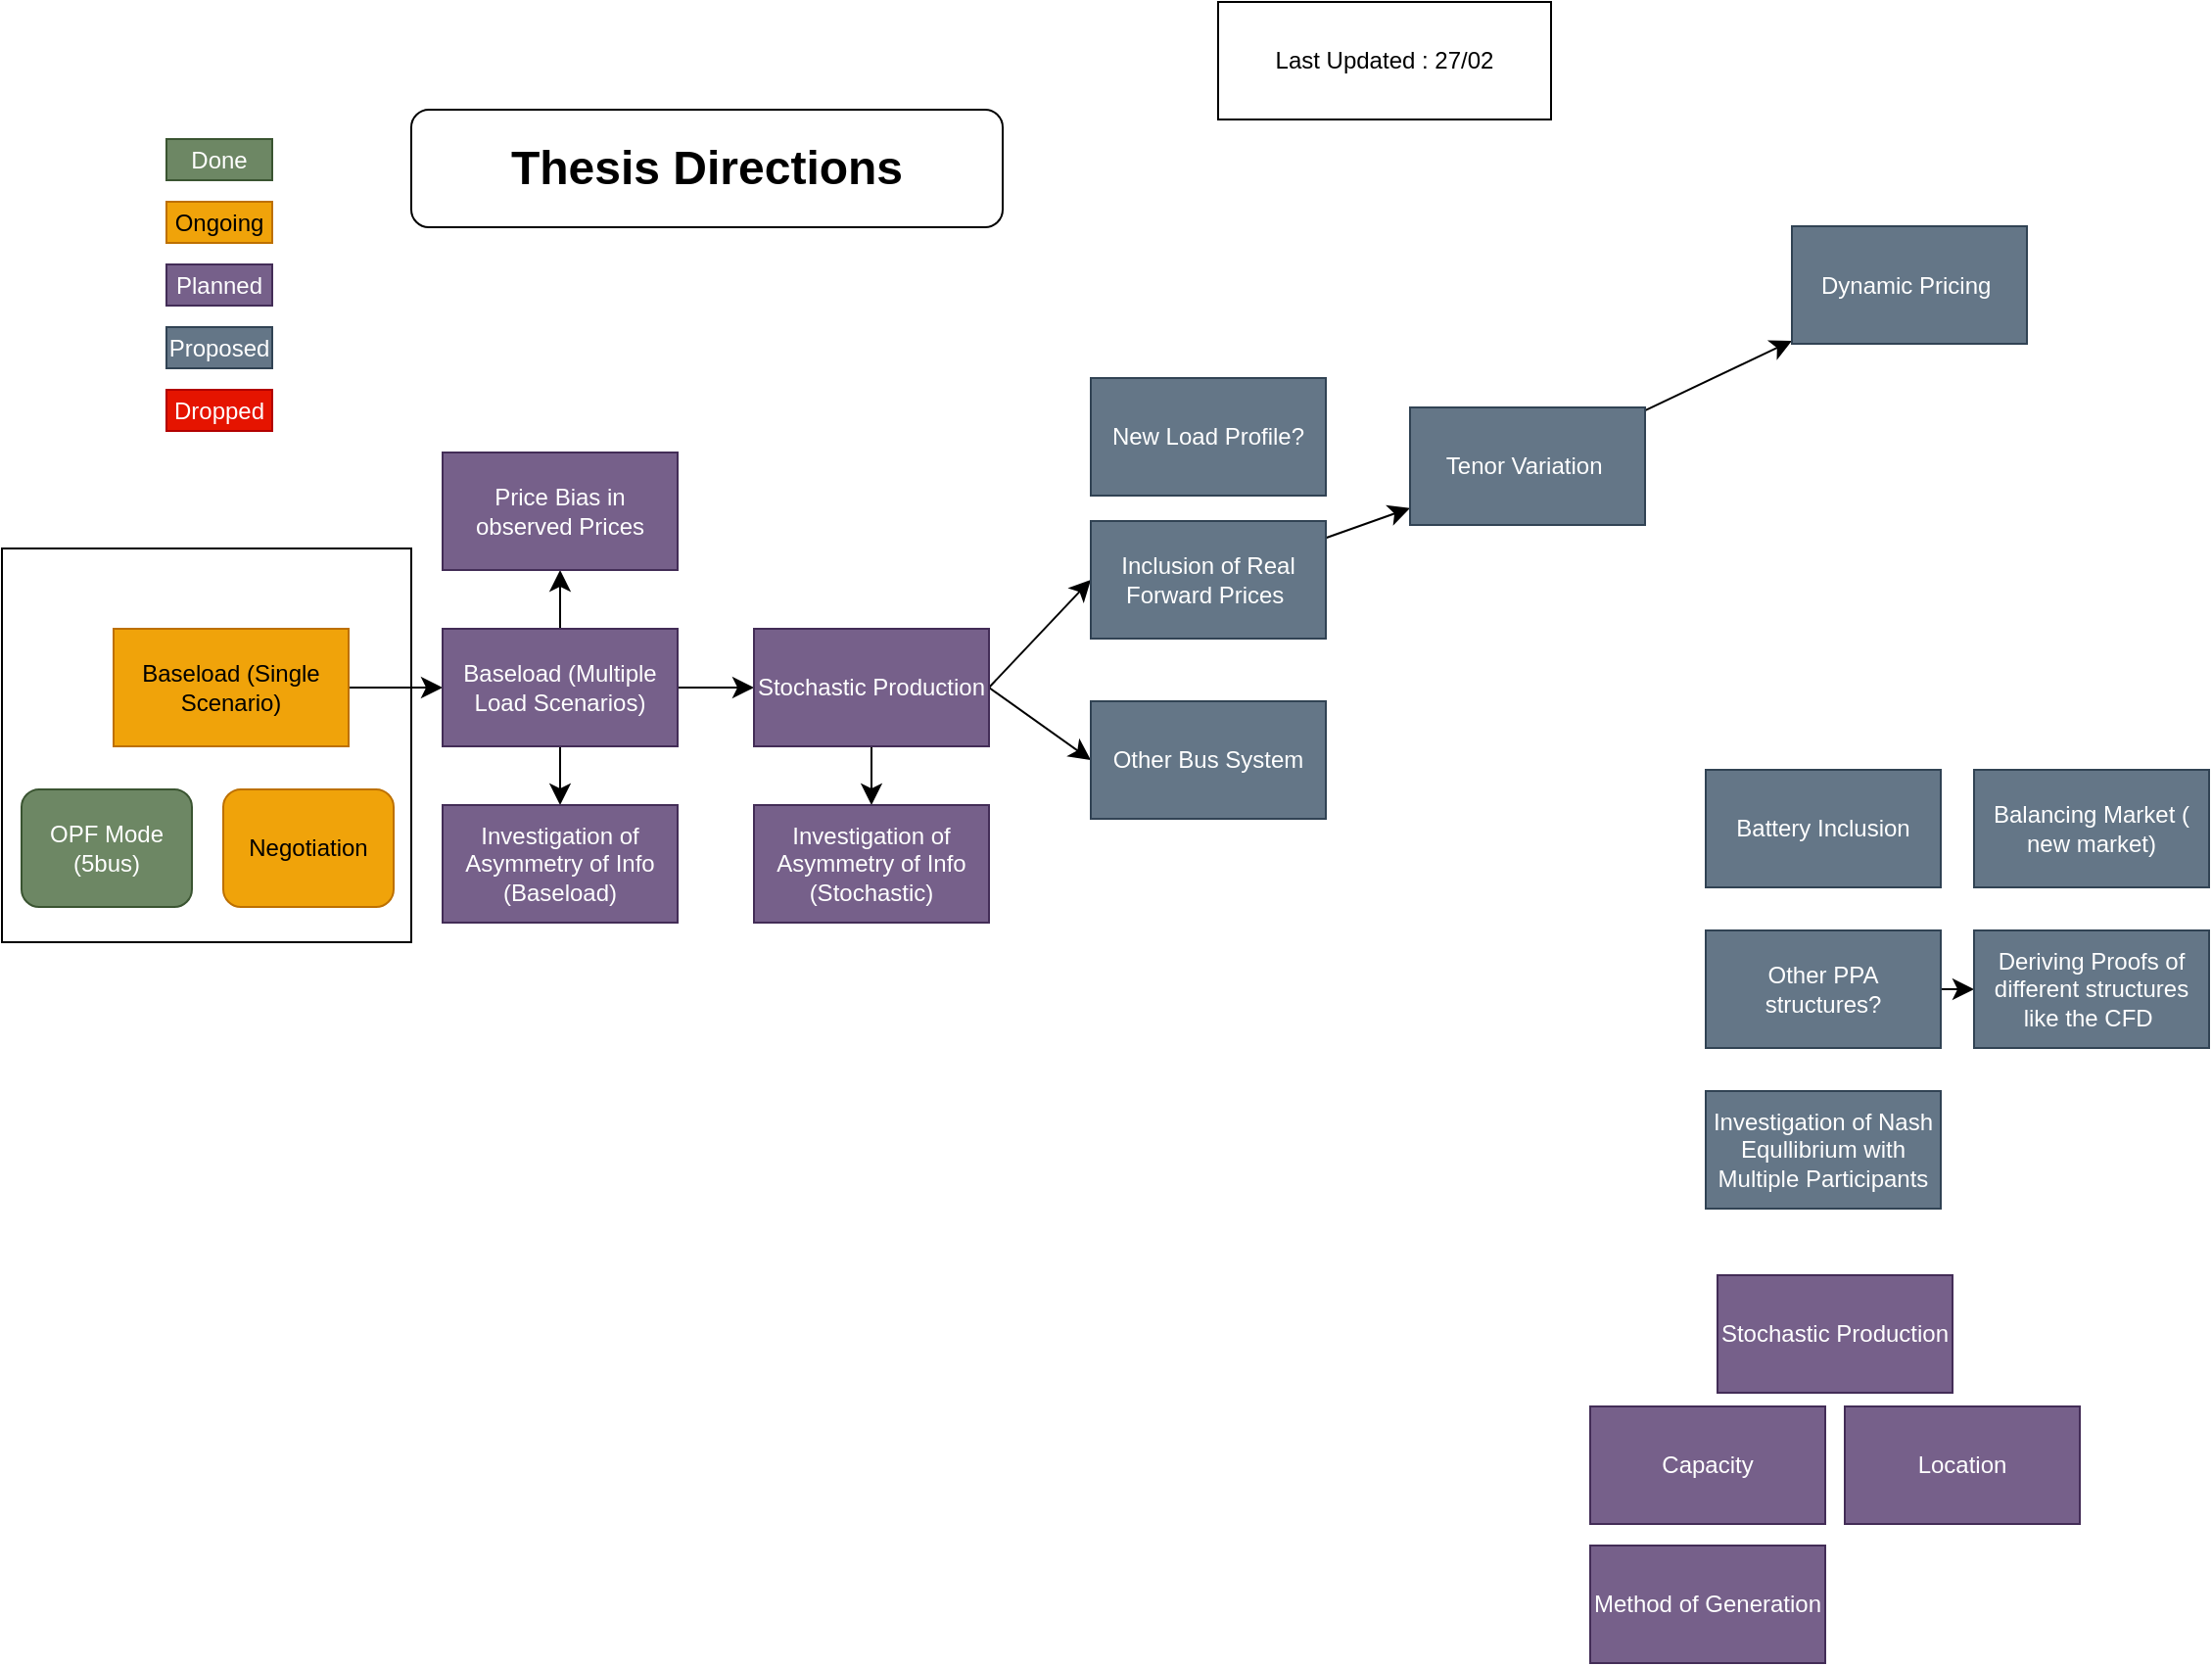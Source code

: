 <mxfile version="26.0.16">
  <diagram name="Page-1" id="gxrjSW7dHCJMyxnZooIF">
    <mxGraphModel dx="1988" dy="1256" grid="0" gridSize="10" guides="1" tooltips="1" connect="1" arrows="1" fold="1" page="0" pageScale="1" pageWidth="827" pageHeight="1169" math="0" shadow="0">
      <root>
        <mxCell id="0" />
        <mxCell id="1" parent="0" />
        <mxCell id="rKD6LL7eQiW8871ztSu--3" value="" style="edgeStyle=none;curved=1;rounded=0;orthogonalLoop=1;jettySize=auto;html=1;fontSize=12;startSize=8;endSize=8;exitX=1;exitY=0.5;exitDx=0;exitDy=0;" parent="1" source="rKD6LL7eQiW8871ztSu--1" target="rKD6LL7eQiW8871ztSu--2" edge="1">
          <mxGeometry relative="1" as="geometry">
            <mxPoint x="-73" y="261.091" as="sourcePoint" />
          </mxGeometry>
        </mxCell>
        <mxCell id="rKD6LL7eQiW8871ztSu--1" value="Baseload (Single Scenario)" style="rounded=0;whiteSpace=wrap;html=1;fillColor=#f0a30a;strokeColor=#BD7000;fontColor=#000000;" parent="1" vertex="1">
          <mxGeometry x="-206" y="165" width="120" height="60" as="geometry" />
        </mxCell>
        <mxCell id="rKD6LL7eQiW8871ztSu--6" style="edgeStyle=none;curved=1;rounded=0;orthogonalLoop=1;jettySize=auto;html=1;exitX=1;exitY=0.5;exitDx=0;exitDy=0;entryX=0;entryY=0.5;entryDx=0;entryDy=0;fontSize=12;startSize=8;endSize=8;" parent="1" source="rKD6LL7eQiW8871ztSu--2" target="rKD6LL7eQiW8871ztSu--5" edge="1">
          <mxGeometry relative="1" as="geometry" />
        </mxCell>
        <mxCell id="rKD6LL7eQiW8871ztSu--9" value="" style="edgeStyle=none;curved=1;rounded=0;orthogonalLoop=1;jettySize=auto;html=1;fontSize=12;startSize=8;endSize=8;" parent="1" source="rKD6LL7eQiW8871ztSu--2" target="rKD6LL7eQiW8871ztSu--8" edge="1">
          <mxGeometry relative="1" as="geometry" />
        </mxCell>
        <mxCell id="rKD6LL7eQiW8871ztSu--48" value="" style="edgeStyle=none;curved=1;rounded=0;orthogonalLoop=1;jettySize=auto;html=1;fontSize=12;startSize=8;endSize=8;" parent="1" source="rKD6LL7eQiW8871ztSu--2" target="rKD6LL7eQiW8871ztSu--47" edge="1">
          <mxGeometry relative="1" as="geometry" />
        </mxCell>
        <mxCell id="rKD6LL7eQiW8871ztSu--2" value="Baseload (Multiple Load Scenarios)" style="rounded=0;whiteSpace=wrap;html=1;fillColor=#76608a;fontColor=#ffffff;strokeColor=#432D57;" parent="1" vertex="1">
          <mxGeometry x="-38" y="165" width="120" height="60" as="geometry" />
        </mxCell>
        <mxCell id="rKD6LL7eQiW8871ztSu--28" style="edgeStyle=none;curved=1;rounded=0;orthogonalLoop=1;jettySize=auto;html=1;exitX=1;exitY=0.5;exitDx=0;exitDy=0;entryX=0;entryY=0.5;entryDx=0;entryDy=0;fontSize=12;startSize=8;endSize=8;" parent="1" source="rKD6LL7eQiW8871ztSu--5" target="rKD6LL7eQiW8871ztSu--26" edge="1">
          <mxGeometry relative="1" as="geometry" />
        </mxCell>
        <mxCell id="rKD6LL7eQiW8871ztSu--37" style="edgeStyle=none;curved=1;rounded=0;orthogonalLoop=1;jettySize=auto;html=1;exitX=1;exitY=0.5;exitDx=0;exitDy=0;entryX=0;entryY=0.5;entryDx=0;entryDy=0;fontSize=12;startSize=8;endSize=8;" parent="1" source="rKD6LL7eQiW8871ztSu--5" target="rKD6LL7eQiW8871ztSu--36" edge="1">
          <mxGeometry relative="1" as="geometry" />
        </mxCell>
        <mxCell id="rKD6LL7eQiW8871ztSu--50" value="" style="edgeStyle=none;curved=1;rounded=0;orthogonalLoop=1;jettySize=auto;html=1;fontSize=12;startSize=8;endSize=8;" parent="1" source="rKD6LL7eQiW8871ztSu--5" target="rKD6LL7eQiW8871ztSu--49" edge="1">
          <mxGeometry relative="1" as="geometry" />
        </mxCell>
        <mxCell id="rKD6LL7eQiW8871ztSu--5" value="Stochastic Production" style="rounded=0;whiteSpace=wrap;html=1;fillColor=#76608a;fontColor=#ffffff;strokeColor=#432D57;" parent="1" vertex="1">
          <mxGeometry x="121" y="165" width="120" height="60" as="geometry" />
        </mxCell>
        <mxCell id="rKD6LL7eQiW8871ztSu--30" value="" style="edgeStyle=none;curved=1;rounded=0;orthogonalLoop=1;jettySize=auto;html=1;fontSize=12;startSize=8;endSize=8;" parent="1" edge="1">
          <mxGeometry relative="1" as="geometry">
            <mxPoint x="413.0" y="231.967" as="sourcePoint" />
          </mxGeometry>
        </mxCell>
        <mxCell id="rKD6LL7eQiW8871ztSu--8" value="Price Bias in observed Prices" style="rounded=0;whiteSpace=wrap;html=1;fillColor=#76608a;fontColor=#ffffff;strokeColor=#432D57;" parent="1" vertex="1">
          <mxGeometry x="-38" y="75" width="120" height="60" as="geometry" />
        </mxCell>
        <mxCell id="rKD6LL7eQiW8871ztSu--14" value="Ongoing" style="rounded=0;whiteSpace=wrap;html=1;fillColor=#f0a30a;fontColor=#000000;strokeColor=#BD7000;" parent="1" vertex="1">
          <mxGeometry x="-179" y="-53" width="54" height="21" as="geometry" />
        </mxCell>
        <mxCell id="rKD6LL7eQiW8871ztSu--15" value="Done" style="rounded=0;whiteSpace=wrap;html=1;fillColor=#6d8764;fontColor=#ffffff;strokeColor=#3A5431;" parent="1" vertex="1">
          <mxGeometry x="-179" y="-85" width="54" height="21" as="geometry" />
        </mxCell>
        <mxCell id="rKD6LL7eQiW8871ztSu--16" value="Planned" style="rounded=0;whiteSpace=wrap;html=1;fillColor=#76608a;fontColor=#ffffff;strokeColor=#432D57;" parent="1" vertex="1">
          <mxGeometry x="-179" y="-21" width="54" height="21" as="geometry" />
        </mxCell>
        <mxCell id="rKD6LL7eQiW8871ztSu--17" value="Proposed" style="rounded=0;whiteSpace=wrap;html=1;fillColor=#647687;fontColor=#ffffff;strokeColor=#314354;" parent="1" vertex="1">
          <mxGeometry x="-179" y="11" width="54" height="21" as="geometry" />
        </mxCell>
        <mxCell id="rKD6LL7eQiW8871ztSu--18" value="Dropped" style="rounded=0;whiteSpace=wrap;html=1;fillColor=#e51400;fontColor=#ffffff;strokeColor=#B20000;" parent="1" vertex="1">
          <mxGeometry x="-179" y="43" width="54" height="21" as="geometry" />
        </mxCell>
        <mxCell id="rKD6LL7eQiW8871ztSu--26" value="Other Bus System" style="rounded=0;whiteSpace=wrap;html=1;fillColor=#647687;fontColor=#ffffff;strokeColor=#314354;" parent="1" vertex="1">
          <mxGeometry x="293" y="202" width="120" height="60" as="geometry" />
        </mxCell>
        <mxCell id="rKD6LL7eQiW8871ztSu--34" value="&lt;h1&gt;Thesis Directions&lt;/h1&gt;" style="rounded=1;whiteSpace=wrap;html=1;" parent="1" vertex="1">
          <mxGeometry x="-54" y="-100" width="302" height="60" as="geometry" />
        </mxCell>
        <mxCell id="rKD6LL7eQiW8871ztSu--39" value="" style="edgeStyle=none;curved=1;rounded=0;orthogonalLoop=1;jettySize=auto;html=1;fontSize=12;startSize=8;endSize=8;" parent="1" source="rKD6LL7eQiW8871ztSu--36" target="rKD6LL7eQiW8871ztSu--38" edge="1">
          <mxGeometry relative="1" as="geometry" />
        </mxCell>
        <mxCell id="rKD6LL7eQiW8871ztSu--36" value="Inclusion of Real Forward Prices&amp;nbsp;" style="rounded=0;whiteSpace=wrap;html=1;fillColor=#647687;fontColor=#ffffff;strokeColor=#314354;" parent="1" vertex="1">
          <mxGeometry x="293" y="110" width="120" height="60" as="geometry" />
        </mxCell>
        <mxCell id="rKD6LL7eQiW8871ztSu--42" value="" style="edgeStyle=none;curved=1;rounded=0;orthogonalLoop=1;jettySize=auto;html=1;fontSize=12;startSize=8;endSize=8;" parent="1" source="rKD6LL7eQiW8871ztSu--38" target="rKD6LL7eQiW8871ztSu--41" edge="1">
          <mxGeometry relative="1" as="geometry" />
        </mxCell>
        <mxCell id="rKD6LL7eQiW8871ztSu--38" value="Tenor Variation&amp;nbsp;" style="rounded=0;whiteSpace=wrap;html=1;fillColor=#647687;fontColor=#ffffff;strokeColor=#314354;" parent="1" vertex="1">
          <mxGeometry x="456" y="52" width="120" height="60" as="geometry" />
        </mxCell>
        <mxCell id="rKD6LL7eQiW8871ztSu--40" value="Last Updated : 27/02" style="rounded=0;whiteSpace=wrap;html=1;" parent="1" vertex="1">
          <mxGeometry x="358" y="-155" width="170" height="60" as="geometry" />
        </mxCell>
        <mxCell id="rKD6LL7eQiW8871ztSu--41" value="Dynamic Pricing&amp;nbsp;" style="rounded=0;whiteSpace=wrap;html=1;fillColor=#647687;fontColor=#ffffff;strokeColor=#314354;" parent="1" vertex="1">
          <mxGeometry x="651" y="-40.5" width="120" height="60" as="geometry" />
        </mxCell>
        <mxCell id="Y7sS1COkAObIBIgLkpht-2" style="edgeStyle=none;curved=1;rounded=0;orthogonalLoop=1;jettySize=auto;html=1;exitX=1;exitY=0.5;exitDx=0;exitDy=0;fontSize=12;startSize=8;endSize=8;" edge="1" parent="1" source="rKD6LL7eQiW8871ztSu--45" target="Y7sS1COkAObIBIgLkpht-1">
          <mxGeometry relative="1" as="geometry" />
        </mxCell>
        <mxCell id="rKD6LL7eQiW8871ztSu--45" value="Other PPA structures?" style="rounded=0;whiteSpace=wrap;html=1;fillColor=#647687;fontColor=#ffffff;strokeColor=#314354;" parent="1" vertex="1">
          <mxGeometry x="607" y="319" width="120" height="60" as="geometry" />
        </mxCell>
        <mxCell id="rKD6LL7eQiW8871ztSu--46" value="Investigation of Nash Equllibrium with Multiple Participants" style="rounded=0;whiteSpace=wrap;html=1;fillColor=#647687;fontColor=#ffffff;strokeColor=#314354;" parent="1" vertex="1">
          <mxGeometry x="607" y="401" width="120" height="60" as="geometry" />
        </mxCell>
        <mxCell id="rKD6LL7eQiW8871ztSu--47" value="Investigation of Asymmetry of Info (Baseload)" style="rounded=0;whiteSpace=wrap;html=1;fillColor=#76608a;fontColor=#ffffff;strokeColor=#432D57;" parent="1" vertex="1">
          <mxGeometry x="-38" y="255" width="120" height="60" as="geometry" />
        </mxCell>
        <mxCell id="rKD6LL7eQiW8871ztSu--49" value="Investigation of Asymmetry of Info (Stochastic)" style="rounded=0;whiteSpace=wrap;html=1;fillColor=#76608a;fontColor=#ffffff;strokeColor=#432D57;" parent="1" vertex="1">
          <mxGeometry x="121" y="255" width="120" height="60" as="geometry" />
        </mxCell>
        <mxCell id="rKD6LL7eQiW8871ztSu--55" value="Battery Inclusion" style="rounded=0;whiteSpace=wrap;html=1;fillColor=#647687;fontColor=#ffffff;strokeColor=#314354;" parent="1" vertex="1">
          <mxGeometry x="607" y="237" width="120" height="60" as="geometry" />
        </mxCell>
        <mxCell id="rKD6LL7eQiW8871ztSu--56" value="Balancing Market ( new market)" style="rounded=0;whiteSpace=wrap;html=1;fillColor=#647687;fontColor=#ffffff;strokeColor=#314354;" parent="1" vertex="1">
          <mxGeometry x="744" y="237" width="120" height="60" as="geometry" />
        </mxCell>
        <mxCell id="rKD6LL7eQiW8871ztSu--59" value="OPF Mode (5bus)" style="rounded=1;whiteSpace=wrap;html=1;fillColor=#6d8764;fontColor=#ffffff;strokeColor=#3A5431;" parent="1" vertex="1">
          <mxGeometry x="-253" y="247" width="87" height="60" as="geometry" />
        </mxCell>
        <mxCell id="rKD6LL7eQiW8871ztSu--60" value="Negotiation" style="rounded=1;whiteSpace=wrap;html=1;fillColor=#f0a30a;fontColor=#000000;strokeColor=#BD7000;" parent="1" vertex="1">
          <mxGeometry x="-150" y="247" width="87" height="60" as="geometry" />
        </mxCell>
        <mxCell id="rKD6LL7eQiW8871ztSu--61" value="" style="rounded=0;whiteSpace=wrap;html=1;fillColor=none;" parent="1" vertex="1">
          <mxGeometry x="-263" y="124" width="209" height="201" as="geometry" />
        </mxCell>
        <mxCell id="Y7sS1COkAObIBIgLkpht-1" value="Deriving Proofs of different structures like the CFD&amp;nbsp;" style="rounded=0;whiteSpace=wrap;html=1;fillColor=#647687;fontColor=#ffffff;strokeColor=#314354;" vertex="1" parent="1">
          <mxGeometry x="744" y="319" width="120" height="60" as="geometry" />
        </mxCell>
        <mxCell id="Y7sS1COkAObIBIgLkpht-3" value="New Load Profile?" style="rounded=0;whiteSpace=wrap;html=1;fillColor=#647687;fontColor=#ffffff;strokeColor=#314354;" vertex="1" parent="1">
          <mxGeometry x="293" y="37" width="120" height="60" as="geometry" />
        </mxCell>
        <mxCell id="Y7sS1COkAObIBIgLkpht-4" value="Stochastic Production" style="rounded=0;whiteSpace=wrap;html=1;fillColor=#76608a;fontColor=#ffffff;strokeColor=#432D57;" vertex="1" parent="1">
          <mxGeometry x="613" y="495" width="120" height="60" as="geometry" />
        </mxCell>
        <mxCell id="Y7sS1COkAObIBIgLkpht-5" value="Capacity" style="rounded=0;whiteSpace=wrap;html=1;fillColor=#76608a;fontColor=#ffffff;strokeColor=#432D57;" vertex="1" parent="1">
          <mxGeometry x="548" y="562" width="120" height="60" as="geometry" />
        </mxCell>
        <mxCell id="Y7sS1COkAObIBIgLkpht-6" value="Location" style="rounded=0;whiteSpace=wrap;html=1;fillColor=#76608a;fontColor=#ffffff;strokeColor=#432D57;" vertex="1" parent="1">
          <mxGeometry x="678" y="562" width="120" height="60" as="geometry" />
        </mxCell>
        <mxCell id="Y7sS1COkAObIBIgLkpht-7" value="Method of Generation" style="rounded=0;whiteSpace=wrap;html=1;fillColor=#76608a;fontColor=#ffffff;strokeColor=#432D57;" vertex="1" parent="1">
          <mxGeometry x="548" y="633" width="120" height="60" as="geometry" />
        </mxCell>
      </root>
    </mxGraphModel>
  </diagram>
</mxfile>
